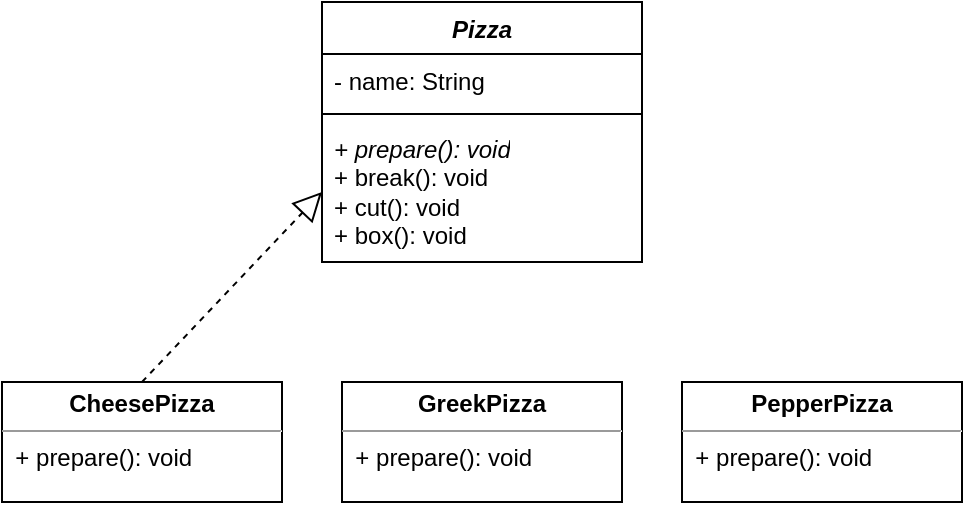 <mxfile version="22.1.18" type="github">
  <diagram name="Page-1" id="c4acf3e9-155e-7222-9cf6-157b1a14988f">
    <mxGraphModel dx="758" dy="417" grid="1" gridSize="10" guides="1" tooltips="1" connect="1" arrows="1" fold="1" page="1" pageScale="1" pageWidth="850" pageHeight="1100" background="none" math="0" shadow="0">
      <root>
        <mxCell id="0" />
        <mxCell id="1" parent="0" />
        <mxCell id="V0y9UNCVIWvdGO72KcbX-8" value="&lt;i&gt;Pizza&lt;/i&gt;" style="swimlane;fontStyle=1;align=center;verticalAlign=top;childLayout=stackLayout;horizontal=1;startSize=26;horizontalStack=0;resizeParent=1;resizeParentMax=0;resizeLast=0;collapsible=1;marginBottom=0;whiteSpace=wrap;html=1;" vertex="1" parent="1">
          <mxGeometry x="320" y="50" width="160" height="130" as="geometry" />
        </mxCell>
        <mxCell id="V0y9UNCVIWvdGO72KcbX-9" value="- name: String" style="text;strokeColor=none;fillColor=none;align=left;verticalAlign=top;spacingLeft=4;spacingRight=4;overflow=hidden;rotatable=0;points=[[0,0.5],[1,0.5]];portConstraint=eastwest;whiteSpace=wrap;html=1;" vertex="1" parent="V0y9UNCVIWvdGO72KcbX-8">
          <mxGeometry y="26" width="160" height="26" as="geometry" />
        </mxCell>
        <mxCell id="V0y9UNCVIWvdGO72KcbX-10" value="" style="line;strokeWidth=1;fillColor=none;align=left;verticalAlign=middle;spacingTop=-1;spacingLeft=3;spacingRight=3;rotatable=0;labelPosition=right;points=[];portConstraint=eastwest;strokeColor=inherit;" vertex="1" parent="V0y9UNCVIWvdGO72KcbX-8">
          <mxGeometry y="52" width="160" height="8" as="geometry" />
        </mxCell>
        <mxCell id="V0y9UNCVIWvdGO72KcbX-11" value="&lt;i&gt;+ prepare(): void&lt;/i&gt;&lt;br&gt;+ break(): void&lt;br&gt;+ cut(): void&lt;br&gt;+ box(): void" style="text;strokeColor=none;fillColor=none;align=left;verticalAlign=top;spacingLeft=4;spacingRight=4;overflow=hidden;rotatable=0;points=[[0,0.5],[1,0.5]];portConstraint=eastwest;whiteSpace=wrap;html=1;" vertex="1" parent="V0y9UNCVIWvdGO72KcbX-8">
          <mxGeometry y="60" width="160" height="70" as="geometry" />
        </mxCell>
        <mxCell id="V0y9UNCVIWvdGO72KcbX-17" value="&lt;p style=&quot;margin:0px;margin-top:4px;text-align:center;&quot;&gt;&lt;b&gt;CheesePizza&lt;/b&gt;&lt;/p&gt;&lt;hr size=&quot;1&quot;&gt;&lt;div style=&quot;height:2px;&quot;&gt;&lt;i style=&quot;border-color: var(--border-color);&quot;&gt;&amp;nbsp; &lt;/i&gt;&lt;span style=&quot;border-color: var(--border-color);&quot;&gt;+ prepare(): void&lt;/span&gt;&lt;/div&gt;" style="verticalAlign=top;align=left;overflow=fill;fontSize=12;fontFamily=Helvetica;html=1;whiteSpace=wrap;" vertex="1" parent="1">
          <mxGeometry x="160" y="240" width="140" height="60" as="geometry" />
        </mxCell>
        <mxCell id="V0y9UNCVIWvdGO72KcbX-18" value="&lt;p style=&quot;margin:0px;margin-top:4px;text-align:center;&quot;&gt;&lt;b&gt;GreekPizza&lt;/b&gt;&lt;/p&gt;&lt;hr size=&quot;1&quot;&gt;&lt;div style=&quot;height:2px;&quot;&gt;&lt;i style=&quot;border-color: var(--border-color);&quot;&gt;&amp;nbsp; &lt;/i&gt;&lt;span style=&quot;border-color: var(--border-color);&quot;&gt;+ prepare(): void&lt;/span&gt;&lt;/div&gt;" style="verticalAlign=top;align=left;overflow=fill;fontSize=12;fontFamily=Helvetica;html=1;whiteSpace=wrap;" vertex="1" parent="1">
          <mxGeometry x="330" y="240" width="140" height="60" as="geometry" />
        </mxCell>
        <mxCell id="V0y9UNCVIWvdGO72KcbX-19" value="&lt;p style=&quot;margin:0px;margin-top:4px;text-align:center;&quot;&gt;&lt;b&gt;PepperPizza&lt;/b&gt;&lt;/p&gt;&lt;hr size=&quot;1&quot;&gt;&lt;div style=&quot;height:2px;&quot;&gt;&lt;i style=&quot;border-color: var(--border-color);&quot;&gt;&amp;nbsp; &lt;/i&gt;&lt;span style=&quot;border-color: var(--border-color);&quot;&gt;+ prepare(): void&lt;/span&gt;&lt;/div&gt;" style="verticalAlign=top;align=left;overflow=fill;fontSize=12;fontFamily=Helvetica;html=1;whiteSpace=wrap;" vertex="1" parent="1">
          <mxGeometry x="500" y="240" width="140" height="60" as="geometry" />
        </mxCell>
        <mxCell id="V0y9UNCVIWvdGO72KcbX-21" value="" style="endArrow=block;dashed=1;endFill=0;endSize=12;html=1;rounded=0;exitX=0.5;exitY=0;exitDx=0;exitDy=0;entryX=0;entryY=0.5;entryDx=0;entryDy=0;" edge="1" parent="1" source="V0y9UNCVIWvdGO72KcbX-17" target="V0y9UNCVIWvdGO72KcbX-11">
          <mxGeometry width="160" relative="1" as="geometry">
            <mxPoint x="300" y="190" as="sourcePoint" />
            <mxPoint x="460" y="190" as="targetPoint" />
          </mxGeometry>
        </mxCell>
      </root>
    </mxGraphModel>
  </diagram>
</mxfile>
